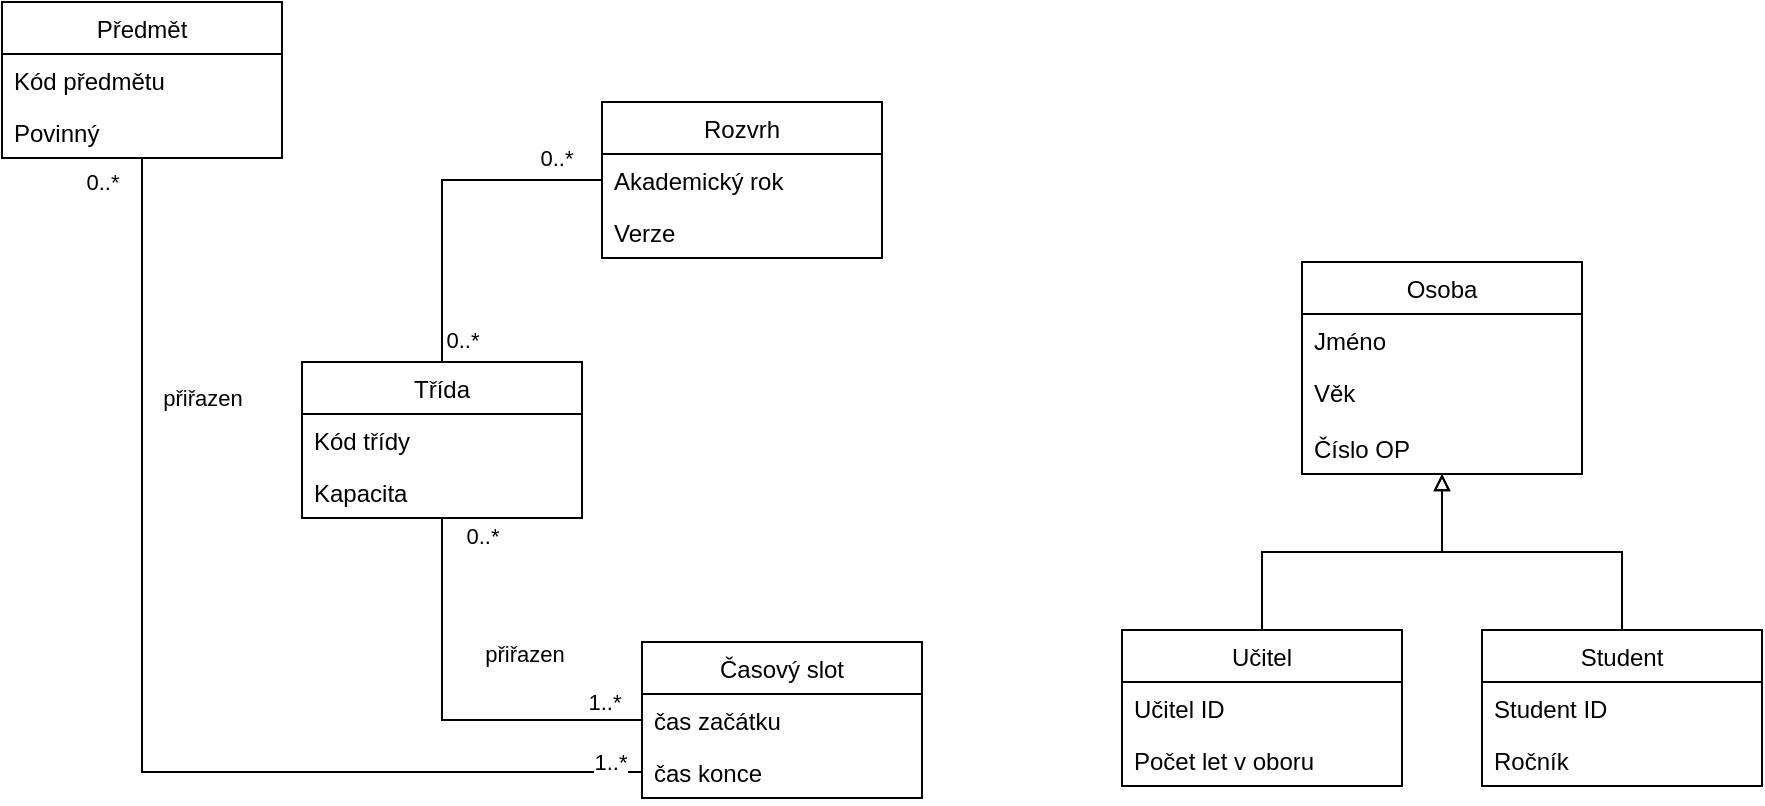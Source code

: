 <mxfile version="20.4.1" type="github">
  <diagram id="QWg1XJd28sr7SxZCWTjO" name="Stránka-1">
    <mxGraphModel dx="383" dy="627" grid="1" gridSize="10" guides="1" tooltips="1" connect="1" arrows="1" fold="1" page="1" pageScale="1" pageWidth="1169" pageHeight="827" math="0" shadow="0">
      <root>
        <mxCell id="0" />
        <mxCell id="1" parent="0" />
        <mxCell id="dK4r_kxf9T6twK1vrmGt-6" value="Rozvrh" style="swimlane;fontStyle=0;childLayout=stackLayout;horizontal=1;startSize=26;fillColor=none;horizontalStack=0;resizeParent=1;resizeParentMax=0;resizeLast=0;collapsible=1;marginBottom=0;" parent="1" vertex="1">
          <mxGeometry x="380" y="230" width="140" height="78" as="geometry" />
        </mxCell>
        <mxCell id="dK4r_kxf9T6twK1vrmGt-8" value="Akademický rok" style="text;strokeColor=none;fillColor=none;align=left;verticalAlign=top;spacingLeft=4;spacingRight=4;overflow=hidden;rotatable=0;points=[[0,0.5],[1,0.5]];portConstraint=eastwest;" parent="dK4r_kxf9T6twK1vrmGt-6" vertex="1">
          <mxGeometry y="26" width="140" height="26" as="geometry" />
        </mxCell>
        <mxCell id="dK4r_kxf9T6twK1vrmGt-9" value="Verze" style="text;strokeColor=none;fillColor=none;align=left;verticalAlign=top;spacingLeft=4;spacingRight=4;overflow=hidden;rotatable=0;points=[[0,0.5],[1,0.5]];portConstraint=eastwest;" parent="dK4r_kxf9T6twK1vrmGt-6" vertex="1">
          <mxGeometry y="52" width="140" height="26" as="geometry" />
        </mxCell>
        <mxCell id="_RLw-nHNRhLbIYBMRzB2-1" value="Třída" style="swimlane;fontStyle=0;childLayout=stackLayout;horizontal=1;startSize=26;fillColor=none;horizontalStack=0;resizeParent=1;resizeParentMax=0;resizeLast=0;collapsible=1;marginBottom=0;" parent="1" vertex="1">
          <mxGeometry x="230" y="360" width="140" height="78" as="geometry" />
        </mxCell>
        <mxCell id="_RLw-nHNRhLbIYBMRzB2-2" value="Kód třídy" style="text;strokeColor=none;fillColor=none;align=left;verticalAlign=top;spacingLeft=4;spacingRight=4;overflow=hidden;rotatable=0;points=[[0,0.5],[1,0.5]];portConstraint=eastwest;" parent="_RLw-nHNRhLbIYBMRzB2-1" vertex="1">
          <mxGeometry y="26" width="140" height="26" as="geometry" />
        </mxCell>
        <mxCell id="_RLw-nHNRhLbIYBMRzB2-4" value="Kapacita" style="text;strokeColor=none;fillColor=none;align=left;verticalAlign=top;spacingLeft=4;spacingRight=4;overflow=hidden;rotatable=0;points=[[0,0.5],[1,0.5]];portConstraint=eastwest;" parent="_RLw-nHNRhLbIYBMRzB2-1" vertex="1">
          <mxGeometry y="52" width="140" height="26" as="geometry" />
        </mxCell>
        <mxCell id="_RLw-nHNRhLbIYBMRzB2-5" value="Osoba" style="swimlane;fontStyle=0;childLayout=stackLayout;horizontal=1;startSize=26;fillColor=none;horizontalStack=0;resizeParent=1;resizeParentMax=0;resizeLast=0;collapsible=1;marginBottom=0;" parent="1" vertex="1">
          <mxGeometry x="730" y="310" width="140" height="106" as="geometry" />
        </mxCell>
        <mxCell id="_RLw-nHNRhLbIYBMRzB2-8" value="Jméno" style="text;strokeColor=none;fillColor=none;align=left;verticalAlign=top;spacingLeft=4;spacingRight=4;overflow=hidden;rotatable=0;points=[[0,0.5],[1,0.5]];portConstraint=eastwest;" parent="_RLw-nHNRhLbIYBMRzB2-5" vertex="1">
          <mxGeometry y="26" width="140" height="26" as="geometry" />
        </mxCell>
        <mxCell id="_RLw-nHNRhLbIYBMRzB2-6" value="Věk" style="text;strokeColor=none;fillColor=none;align=left;verticalAlign=top;spacingLeft=4;spacingRight=4;overflow=hidden;rotatable=0;points=[[0,0.5],[1,0.5]];portConstraint=eastwest;" parent="_RLw-nHNRhLbIYBMRzB2-5" vertex="1">
          <mxGeometry y="52" width="140" height="28" as="geometry" />
        </mxCell>
        <mxCell id="_RLw-nHNRhLbIYBMRzB2-10" value="Číslo OP" style="text;strokeColor=none;fillColor=none;align=left;verticalAlign=top;spacingLeft=4;spacingRight=4;overflow=hidden;rotatable=0;points=[[0,0.5],[1,0.5]];portConstraint=eastwest;" parent="_RLw-nHNRhLbIYBMRzB2-5" vertex="1">
          <mxGeometry y="80" width="140" height="26" as="geometry" />
        </mxCell>
        <mxCell id="cihxemGeiQ9J8G9w_uDc-11" style="edgeStyle=orthogonalEdgeStyle;rounded=0;orthogonalLoop=1;jettySize=auto;html=1;exitX=0.5;exitY=0;exitDx=0;exitDy=0;endArrow=block;endFill=0;" edge="1" parent="1" source="_RLw-nHNRhLbIYBMRzB2-11" target="_RLw-nHNRhLbIYBMRzB2-5">
          <mxGeometry relative="1" as="geometry" />
        </mxCell>
        <mxCell id="_RLw-nHNRhLbIYBMRzB2-11" value="Student" style="swimlane;fontStyle=0;childLayout=stackLayout;horizontal=1;startSize=26;fillColor=none;horizontalStack=0;resizeParent=1;resizeParentMax=0;resizeLast=0;collapsible=1;marginBottom=0;" parent="1" vertex="1">
          <mxGeometry x="820" y="494" width="140" height="78" as="geometry" />
        </mxCell>
        <mxCell id="_RLw-nHNRhLbIYBMRzB2-12" value="Student ID" style="text;strokeColor=none;fillColor=none;align=left;verticalAlign=top;spacingLeft=4;spacingRight=4;overflow=hidden;rotatable=0;points=[[0,0.5],[1,0.5]];portConstraint=eastwest;" parent="_RLw-nHNRhLbIYBMRzB2-11" vertex="1">
          <mxGeometry y="26" width="140" height="26" as="geometry" />
        </mxCell>
        <mxCell id="_RLw-nHNRhLbIYBMRzB2-14" value="Ročník" style="text;strokeColor=none;fillColor=none;align=left;verticalAlign=top;spacingLeft=4;spacingRight=4;overflow=hidden;rotatable=0;points=[[0,0.5],[1,0.5]];portConstraint=eastwest;" parent="_RLw-nHNRhLbIYBMRzB2-11" vertex="1">
          <mxGeometry y="52" width="140" height="26" as="geometry" />
        </mxCell>
        <mxCell id="cihxemGeiQ9J8G9w_uDc-3" style="edgeStyle=orthogonalEdgeStyle;rounded=0;orthogonalLoop=1;jettySize=auto;html=1;endArrow=block;endFill=0;" edge="1" parent="1" source="_RLw-nHNRhLbIYBMRzB2-15" target="_RLw-nHNRhLbIYBMRzB2-5">
          <mxGeometry relative="1" as="geometry" />
        </mxCell>
        <mxCell id="_RLw-nHNRhLbIYBMRzB2-15" value="Učitel" style="swimlane;fontStyle=0;childLayout=stackLayout;horizontal=1;startSize=26;fillColor=none;horizontalStack=0;resizeParent=1;resizeParentMax=0;resizeLast=0;collapsible=1;marginBottom=0;" parent="1" vertex="1">
          <mxGeometry x="640" y="494" width="140" height="78" as="geometry" />
        </mxCell>
        <mxCell id="_RLw-nHNRhLbIYBMRzB2-16" value="Učitel ID" style="text;strokeColor=none;fillColor=none;align=left;verticalAlign=top;spacingLeft=4;spacingRight=4;overflow=hidden;rotatable=0;points=[[0,0.5],[1,0.5]];portConstraint=eastwest;" parent="_RLw-nHNRhLbIYBMRzB2-15" vertex="1">
          <mxGeometry y="26" width="140" height="26" as="geometry" />
        </mxCell>
        <mxCell id="_RLw-nHNRhLbIYBMRzB2-17" value="Počet let v oboru" style="text;strokeColor=none;fillColor=none;align=left;verticalAlign=top;spacingLeft=4;spacingRight=4;overflow=hidden;rotatable=0;points=[[0,0.5],[1,0.5]];portConstraint=eastwest;" parent="_RLw-nHNRhLbIYBMRzB2-15" vertex="1">
          <mxGeometry y="52" width="140" height="26" as="geometry" />
        </mxCell>
        <mxCell id="cihxemGeiQ9J8G9w_uDc-5" value="Předmět" style="swimlane;fontStyle=0;childLayout=stackLayout;horizontal=1;startSize=26;fillColor=none;horizontalStack=0;resizeParent=1;resizeParentMax=0;resizeLast=0;collapsible=1;marginBottom=0;" vertex="1" parent="1">
          <mxGeometry x="80" y="180" width="140" height="78" as="geometry" />
        </mxCell>
        <mxCell id="cihxemGeiQ9J8G9w_uDc-6" value="Kód předmětu" style="text;strokeColor=none;fillColor=none;align=left;verticalAlign=top;spacingLeft=4;spacingRight=4;overflow=hidden;rotatable=0;points=[[0,0.5],[1,0.5]];portConstraint=eastwest;" vertex="1" parent="cihxemGeiQ9J8G9w_uDc-5">
          <mxGeometry y="26" width="140" height="26" as="geometry" />
        </mxCell>
        <mxCell id="cihxemGeiQ9J8G9w_uDc-7" value="Povinný" style="text;strokeColor=none;fillColor=none;align=left;verticalAlign=top;spacingLeft=4;spacingRight=4;overflow=hidden;rotatable=0;points=[[0,0.5],[1,0.5]];portConstraint=eastwest;" vertex="1" parent="cihxemGeiQ9J8G9w_uDc-5">
          <mxGeometry y="52" width="140" height="26" as="geometry" />
        </mxCell>
        <mxCell id="cihxemGeiQ9J8G9w_uDc-27" style="edgeStyle=orthogonalEdgeStyle;rounded=0;orthogonalLoop=1;jettySize=auto;html=1;endArrow=none;endFill=0;exitX=0;exitY=0.5;exitDx=0;exitDy=0;" edge="1" parent="1" source="cihxemGeiQ9J8G9w_uDc-10" target="cihxemGeiQ9J8G9w_uDc-5">
          <mxGeometry relative="1" as="geometry" />
        </mxCell>
        <mxCell id="cihxemGeiQ9J8G9w_uDc-28" value="0..*" style="edgeLabel;html=1;align=center;verticalAlign=middle;resizable=0;points=[];" vertex="1" connectable="0" parent="cihxemGeiQ9J8G9w_uDc-27">
          <mxGeometry x="0.95" y="1" relative="1" as="geometry">
            <mxPoint x="-19" y="-2" as="offset" />
          </mxGeometry>
        </mxCell>
        <mxCell id="cihxemGeiQ9J8G9w_uDc-29" value="1..*" style="edgeLabel;html=1;align=center;verticalAlign=middle;resizable=0;points=[];" vertex="1" connectable="0" parent="cihxemGeiQ9J8G9w_uDc-27">
          <mxGeometry x="-0.941" y="-2" relative="1" as="geometry">
            <mxPoint y="-3" as="offset" />
          </mxGeometry>
        </mxCell>
        <mxCell id="cihxemGeiQ9J8G9w_uDc-30" value="přiřazen" style="edgeLabel;html=1;align=center;verticalAlign=middle;resizable=0;points=[];" vertex="1" connectable="0" parent="cihxemGeiQ9J8G9w_uDc-27">
          <mxGeometry x="0.569" y="1" relative="1" as="geometry">
            <mxPoint x="31" as="offset" />
          </mxGeometry>
        </mxCell>
        <mxCell id="cihxemGeiQ9J8G9w_uDc-8" value="Časový slot" style="swimlane;fontStyle=0;childLayout=stackLayout;horizontal=1;startSize=26;fillColor=none;horizontalStack=0;resizeParent=1;resizeParentMax=0;resizeLast=0;collapsible=1;marginBottom=0;" vertex="1" parent="1">
          <mxGeometry x="400" y="500" width="140" height="78" as="geometry" />
        </mxCell>
        <mxCell id="cihxemGeiQ9J8G9w_uDc-9" value="čas začátku" style="text;strokeColor=none;fillColor=none;align=left;verticalAlign=top;spacingLeft=4;spacingRight=4;overflow=hidden;rotatable=0;points=[[0,0.5],[1,0.5]];portConstraint=eastwest;" vertex="1" parent="cihxemGeiQ9J8G9w_uDc-8">
          <mxGeometry y="26" width="140" height="26" as="geometry" />
        </mxCell>
        <mxCell id="cihxemGeiQ9J8G9w_uDc-10" value="čas konce" style="text;strokeColor=none;fillColor=none;align=left;verticalAlign=top;spacingLeft=4;spacingRight=4;overflow=hidden;rotatable=0;points=[[0,0.5],[1,0.5]];portConstraint=eastwest;" vertex="1" parent="cihxemGeiQ9J8G9w_uDc-8">
          <mxGeometry y="52" width="140" height="26" as="geometry" />
        </mxCell>
        <mxCell id="cihxemGeiQ9J8G9w_uDc-12" style="edgeStyle=orthogonalEdgeStyle;rounded=0;orthogonalLoop=1;jettySize=auto;html=1;endArrow=none;endFill=0;" edge="1" parent="1" source="cihxemGeiQ9J8G9w_uDc-9" target="_RLw-nHNRhLbIYBMRzB2-1">
          <mxGeometry relative="1" as="geometry" />
        </mxCell>
        <mxCell id="cihxemGeiQ9J8G9w_uDc-13" value="1..*" style="edgeLabel;html=1;align=center;verticalAlign=middle;resizable=0;points=[];" vertex="1" connectable="0" parent="cihxemGeiQ9J8G9w_uDc-12">
          <mxGeometry x="-0.546" y="1" relative="1" as="geometry">
            <mxPoint x="26" y="-10" as="offset" />
          </mxGeometry>
        </mxCell>
        <mxCell id="cihxemGeiQ9J8G9w_uDc-14" value="0..*" style="edgeLabel;html=1;align=center;verticalAlign=middle;resizable=0;points=[];" vertex="1" connectable="0" parent="cihxemGeiQ9J8G9w_uDc-12">
          <mxGeometry x="0.917" y="-3" relative="1" as="geometry">
            <mxPoint x="17" as="offset" />
          </mxGeometry>
        </mxCell>
        <mxCell id="cihxemGeiQ9J8G9w_uDc-15" value="přiřazen" style="edgeLabel;html=1;align=center;verticalAlign=middle;resizable=0;points=[];" vertex="1" connectable="0" parent="cihxemGeiQ9J8G9w_uDc-12">
          <mxGeometry x="0.125" y="1" relative="1" as="geometry">
            <mxPoint x="42" y="-20" as="offset" />
          </mxGeometry>
        </mxCell>
        <mxCell id="cihxemGeiQ9J8G9w_uDc-22" style="edgeStyle=orthogonalEdgeStyle;rounded=0;orthogonalLoop=1;jettySize=auto;html=1;entryX=0.5;entryY=0;entryDx=0;entryDy=0;endArrow=none;endFill=0;" edge="1" parent="1" source="dK4r_kxf9T6twK1vrmGt-8" target="_RLw-nHNRhLbIYBMRzB2-1">
          <mxGeometry relative="1" as="geometry" />
        </mxCell>
        <mxCell id="cihxemGeiQ9J8G9w_uDc-23" value="0..*" style="edgeLabel;html=1;align=center;verticalAlign=middle;resizable=0;points=[];" vertex="1" connectable="0" parent="cihxemGeiQ9J8G9w_uDc-22">
          <mxGeometry x="-0.213" y="-2" relative="1" as="geometry">
            <mxPoint x="44" y="-9" as="offset" />
          </mxGeometry>
        </mxCell>
        <mxCell id="cihxemGeiQ9J8G9w_uDc-25" value="0..*" style="edgeLabel;html=1;align=center;verticalAlign=middle;resizable=0;points=[];" vertex="1" connectable="0" parent="cihxemGeiQ9J8G9w_uDc-22">
          <mxGeometry x="0.741" y="1" relative="1" as="geometry">
            <mxPoint x="9" y="11" as="offset" />
          </mxGeometry>
        </mxCell>
      </root>
    </mxGraphModel>
  </diagram>
</mxfile>
